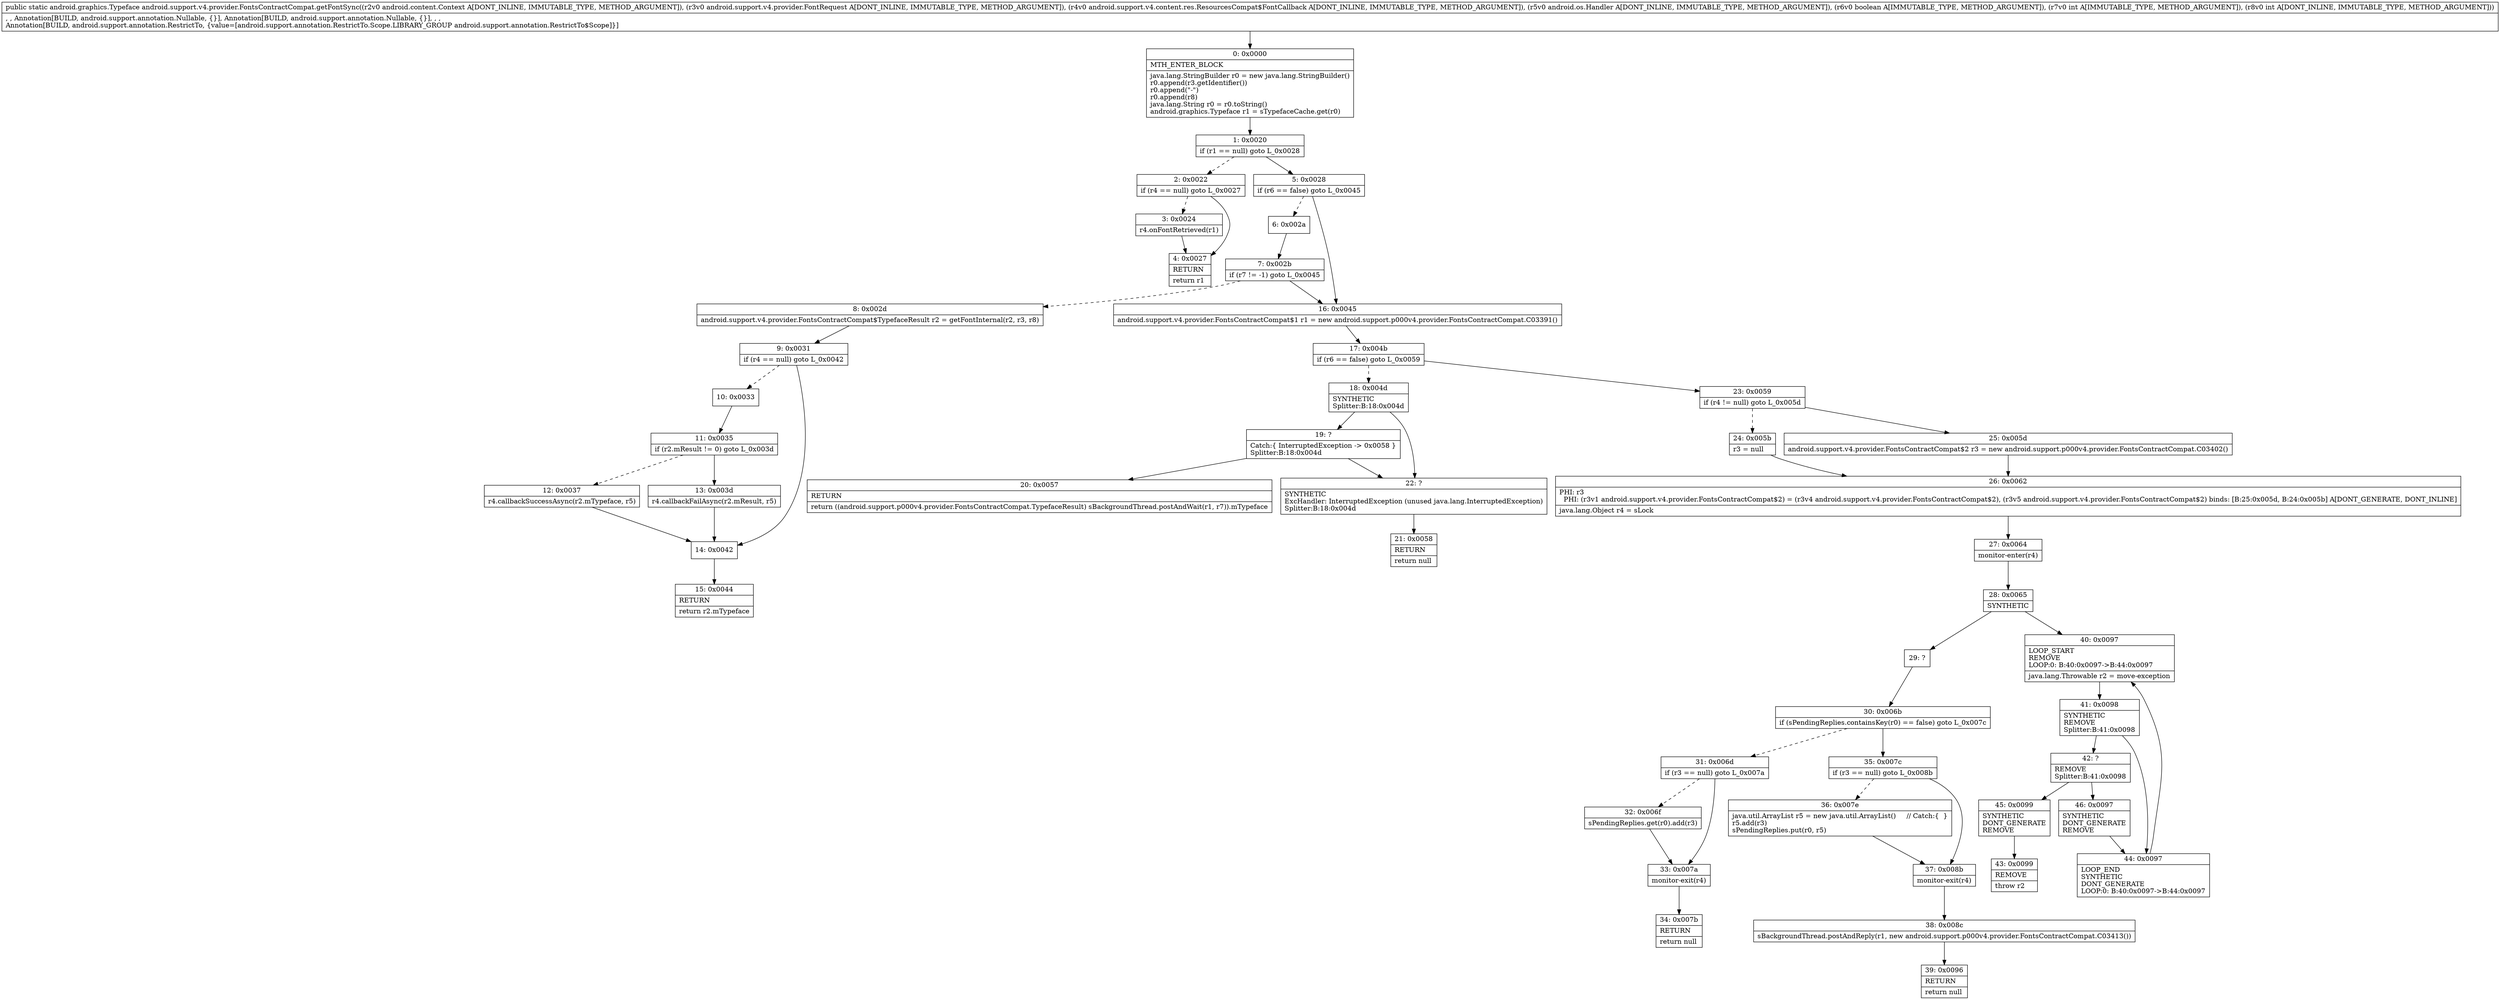 digraph "CFG forandroid.support.v4.provider.FontsContractCompat.getFontSync(Landroid\/content\/Context;Landroid\/support\/v4\/provider\/FontRequest;Landroid\/support\/v4\/content\/res\/ResourcesCompat$FontCallback;Landroid\/os\/Handler;ZII)Landroid\/graphics\/Typeface;" {
Node_0 [shape=record,label="{0\:\ 0x0000|MTH_ENTER_BLOCK\l|java.lang.StringBuilder r0 = new java.lang.StringBuilder()\lr0.append(r3.getIdentifier())\lr0.append(\"\-\")\lr0.append(r8)\ljava.lang.String r0 = r0.toString()\landroid.graphics.Typeface r1 = sTypefaceCache.get(r0)\l}"];
Node_1 [shape=record,label="{1\:\ 0x0020|if (r1 == null) goto L_0x0028\l}"];
Node_2 [shape=record,label="{2\:\ 0x0022|if (r4 == null) goto L_0x0027\l}"];
Node_3 [shape=record,label="{3\:\ 0x0024|r4.onFontRetrieved(r1)\l}"];
Node_4 [shape=record,label="{4\:\ 0x0027|RETURN\l|return r1\l}"];
Node_5 [shape=record,label="{5\:\ 0x0028|if (r6 == false) goto L_0x0045\l}"];
Node_6 [shape=record,label="{6\:\ 0x002a}"];
Node_7 [shape=record,label="{7\:\ 0x002b|if (r7 != \-1) goto L_0x0045\l}"];
Node_8 [shape=record,label="{8\:\ 0x002d|android.support.v4.provider.FontsContractCompat$TypefaceResult r2 = getFontInternal(r2, r3, r8)\l}"];
Node_9 [shape=record,label="{9\:\ 0x0031|if (r4 == null) goto L_0x0042\l}"];
Node_10 [shape=record,label="{10\:\ 0x0033}"];
Node_11 [shape=record,label="{11\:\ 0x0035|if (r2.mResult != 0) goto L_0x003d\l}"];
Node_12 [shape=record,label="{12\:\ 0x0037|r4.callbackSuccessAsync(r2.mTypeface, r5)\l}"];
Node_13 [shape=record,label="{13\:\ 0x003d|r4.callbackFailAsync(r2.mResult, r5)\l}"];
Node_14 [shape=record,label="{14\:\ 0x0042}"];
Node_15 [shape=record,label="{15\:\ 0x0044|RETURN\l|return r2.mTypeface\l}"];
Node_16 [shape=record,label="{16\:\ 0x0045|android.support.v4.provider.FontsContractCompat$1 r1 = new android.support.p000v4.provider.FontsContractCompat.C03391()\l}"];
Node_17 [shape=record,label="{17\:\ 0x004b|if (r6 == false) goto L_0x0059\l}"];
Node_18 [shape=record,label="{18\:\ 0x004d|SYNTHETIC\lSplitter:B:18:0x004d\l}"];
Node_19 [shape=record,label="{19\:\ ?|Catch:\{ InterruptedException \-\> 0x0058 \}\lSplitter:B:18:0x004d\l}"];
Node_20 [shape=record,label="{20\:\ 0x0057|RETURN\l|return ((android.support.p000v4.provider.FontsContractCompat.TypefaceResult) sBackgroundThread.postAndWait(r1, r7)).mTypeface\l}"];
Node_21 [shape=record,label="{21\:\ 0x0058|RETURN\l|return null\l}"];
Node_22 [shape=record,label="{22\:\ ?|SYNTHETIC\lExcHandler: InterruptedException (unused java.lang.InterruptedException)\lSplitter:B:18:0x004d\l}"];
Node_23 [shape=record,label="{23\:\ 0x0059|if (r4 != null) goto L_0x005d\l}"];
Node_24 [shape=record,label="{24\:\ 0x005b|r3 = null\l}"];
Node_25 [shape=record,label="{25\:\ 0x005d|android.support.v4.provider.FontsContractCompat$2 r3 = new android.support.p000v4.provider.FontsContractCompat.C03402()\l}"];
Node_26 [shape=record,label="{26\:\ 0x0062|PHI: r3 \l  PHI: (r3v1 android.support.v4.provider.FontsContractCompat$2) = (r3v4 android.support.v4.provider.FontsContractCompat$2), (r3v5 android.support.v4.provider.FontsContractCompat$2) binds: [B:25:0x005d, B:24:0x005b] A[DONT_GENERATE, DONT_INLINE]\l|java.lang.Object r4 = sLock\l}"];
Node_27 [shape=record,label="{27\:\ 0x0064|monitor\-enter(r4)\l}"];
Node_28 [shape=record,label="{28\:\ 0x0065|SYNTHETIC\l}"];
Node_29 [shape=record,label="{29\:\ ?}"];
Node_30 [shape=record,label="{30\:\ 0x006b|if (sPendingReplies.containsKey(r0) == false) goto L_0x007c\l}"];
Node_31 [shape=record,label="{31\:\ 0x006d|if (r3 == null) goto L_0x007a\l}"];
Node_32 [shape=record,label="{32\:\ 0x006f|sPendingReplies.get(r0).add(r3)\l}"];
Node_33 [shape=record,label="{33\:\ 0x007a|monitor\-exit(r4)\l}"];
Node_34 [shape=record,label="{34\:\ 0x007b|RETURN\l|return null\l}"];
Node_35 [shape=record,label="{35\:\ 0x007c|if (r3 == null) goto L_0x008b\l}"];
Node_36 [shape=record,label="{36\:\ 0x007e|java.util.ArrayList r5 = new java.util.ArrayList()     \/\/ Catch:\{  \}\lr5.add(r3)\lsPendingReplies.put(r0, r5)\l}"];
Node_37 [shape=record,label="{37\:\ 0x008b|monitor\-exit(r4)\l}"];
Node_38 [shape=record,label="{38\:\ 0x008c|sBackgroundThread.postAndReply(r1, new android.support.p000v4.provider.FontsContractCompat.C03413())\l}"];
Node_39 [shape=record,label="{39\:\ 0x0096|RETURN\l|return null\l}"];
Node_40 [shape=record,label="{40\:\ 0x0097|LOOP_START\lREMOVE\lLOOP:0: B:40:0x0097\-\>B:44:0x0097\l|java.lang.Throwable r2 = move\-exception\l}"];
Node_41 [shape=record,label="{41\:\ 0x0098|SYNTHETIC\lREMOVE\lSplitter:B:41:0x0098\l}"];
Node_42 [shape=record,label="{42\:\ ?|REMOVE\lSplitter:B:41:0x0098\l}"];
Node_43 [shape=record,label="{43\:\ 0x0099|REMOVE\l|throw r2\l}"];
Node_44 [shape=record,label="{44\:\ 0x0097|LOOP_END\lSYNTHETIC\lDONT_GENERATE\lLOOP:0: B:40:0x0097\-\>B:44:0x0097\l}"];
Node_45 [shape=record,label="{45\:\ 0x0099|SYNTHETIC\lDONT_GENERATE\lREMOVE\l}"];
Node_46 [shape=record,label="{46\:\ 0x0097|SYNTHETIC\lDONT_GENERATE\lREMOVE\l}"];
MethodNode[shape=record,label="{public static android.graphics.Typeface android.support.v4.provider.FontsContractCompat.getFontSync((r2v0 android.content.Context A[DONT_INLINE, IMMUTABLE_TYPE, METHOD_ARGUMENT]), (r3v0 android.support.v4.provider.FontRequest A[DONT_INLINE, IMMUTABLE_TYPE, METHOD_ARGUMENT]), (r4v0 android.support.v4.content.res.ResourcesCompat$FontCallback A[DONT_INLINE, IMMUTABLE_TYPE, METHOD_ARGUMENT]), (r5v0 android.os.Handler A[DONT_INLINE, IMMUTABLE_TYPE, METHOD_ARGUMENT]), (r6v0 boolean A[IMMUTABLE_TYPE, METHOD_ARGUMENT]), (r7v0 int A[IMMUTABLE_TYPE, METHOD_ARGUMENT]), (r8v0 int A[DONT_INLINE, IMMUTABLE_TYPE, METHOD_ARGUMENT]))  | , , Annotation[BUILD, android.support.annotation.Nullable, \{\}], Annotation[BUILD, android.support.annotation.Nullable, \{\}], , , \lAnnotation[BUILD, android.support.annotation.RestrictTo, \{value=[android.support.annotation.RestrictTo.Scope.LIBRARY_GROUP android.support.annotation.RestrictTo$Scope]\}]\l}"];
MethodNode -> Node_0;
Node_0 -> Node_1;
Node_1 -> Node_2[style=dashed];
Node_1 -> Node_5;
Node_2 -> Node_3[style=dashed];
Node_2 -> Node_4;
Node_3 -> Node_4;
Node_5 -> Node_6[style=dashed];
Node_5 -> Node_16;
Node_6 -> Node_7;
Node_7 -> Node_8[style=dashed];
Node_7 -> Node_16;
Node_8 -> Node_9;
Node_9 -> Node_10[style=dashed];
Node_9 -> Node_14;
Node_10 -> Node_11;
Node_11 -> Node_12[style=dashed];
Node_11 -> Node_13;
Node_12 -> Node_14;
Node_13 -> Node_14;
Node_14 -> Node_15;
Node_16 -> Node_17;
Node_17 -> Node_18[style=dashed];
Node_17 -> Node_23;
Node_18 -> Node_19;
Node_18 -> Node_22;
Node_19 -> Node_20;
Node_19 -> Node_22;
Node_22 -> Node_21;
Node_23 -> Node_24[style=dashed];
Node_23 -> Node_25;
Node_24 -> Node_26;
Node_25 -> Node_26;
Node_26 -> Node_27;
Node_27 -> Node_28;
Node_28 -> Node_29;
Node_28 -> Node_40;
Node_29 -> Node_30;
Node_30 -> Node_31[style=dashed];
Node_30 -> Node_35;
Node_31 -> Node_32[style=dashed];
Node_31 -> Node_33;
Node_32 -> Node_33;
Node_33 -> Node_34;
Node_35 -> Node_36[style=dashed];
Node_35 -> Node_37;
Node_36 -> Node_37;
Node_37 -> Node_38;
Node_38 -> Node_39;
Node_40 -> Node_41;
Node_41 -> Node_42;
Node_41 -> Node_44;
Node_42 -> Node_45;
Node_42 -> Node_46;
Node_44 -> Node_40;
Node_45 -> Node_43;
Node_46 -> Node_44;
}

